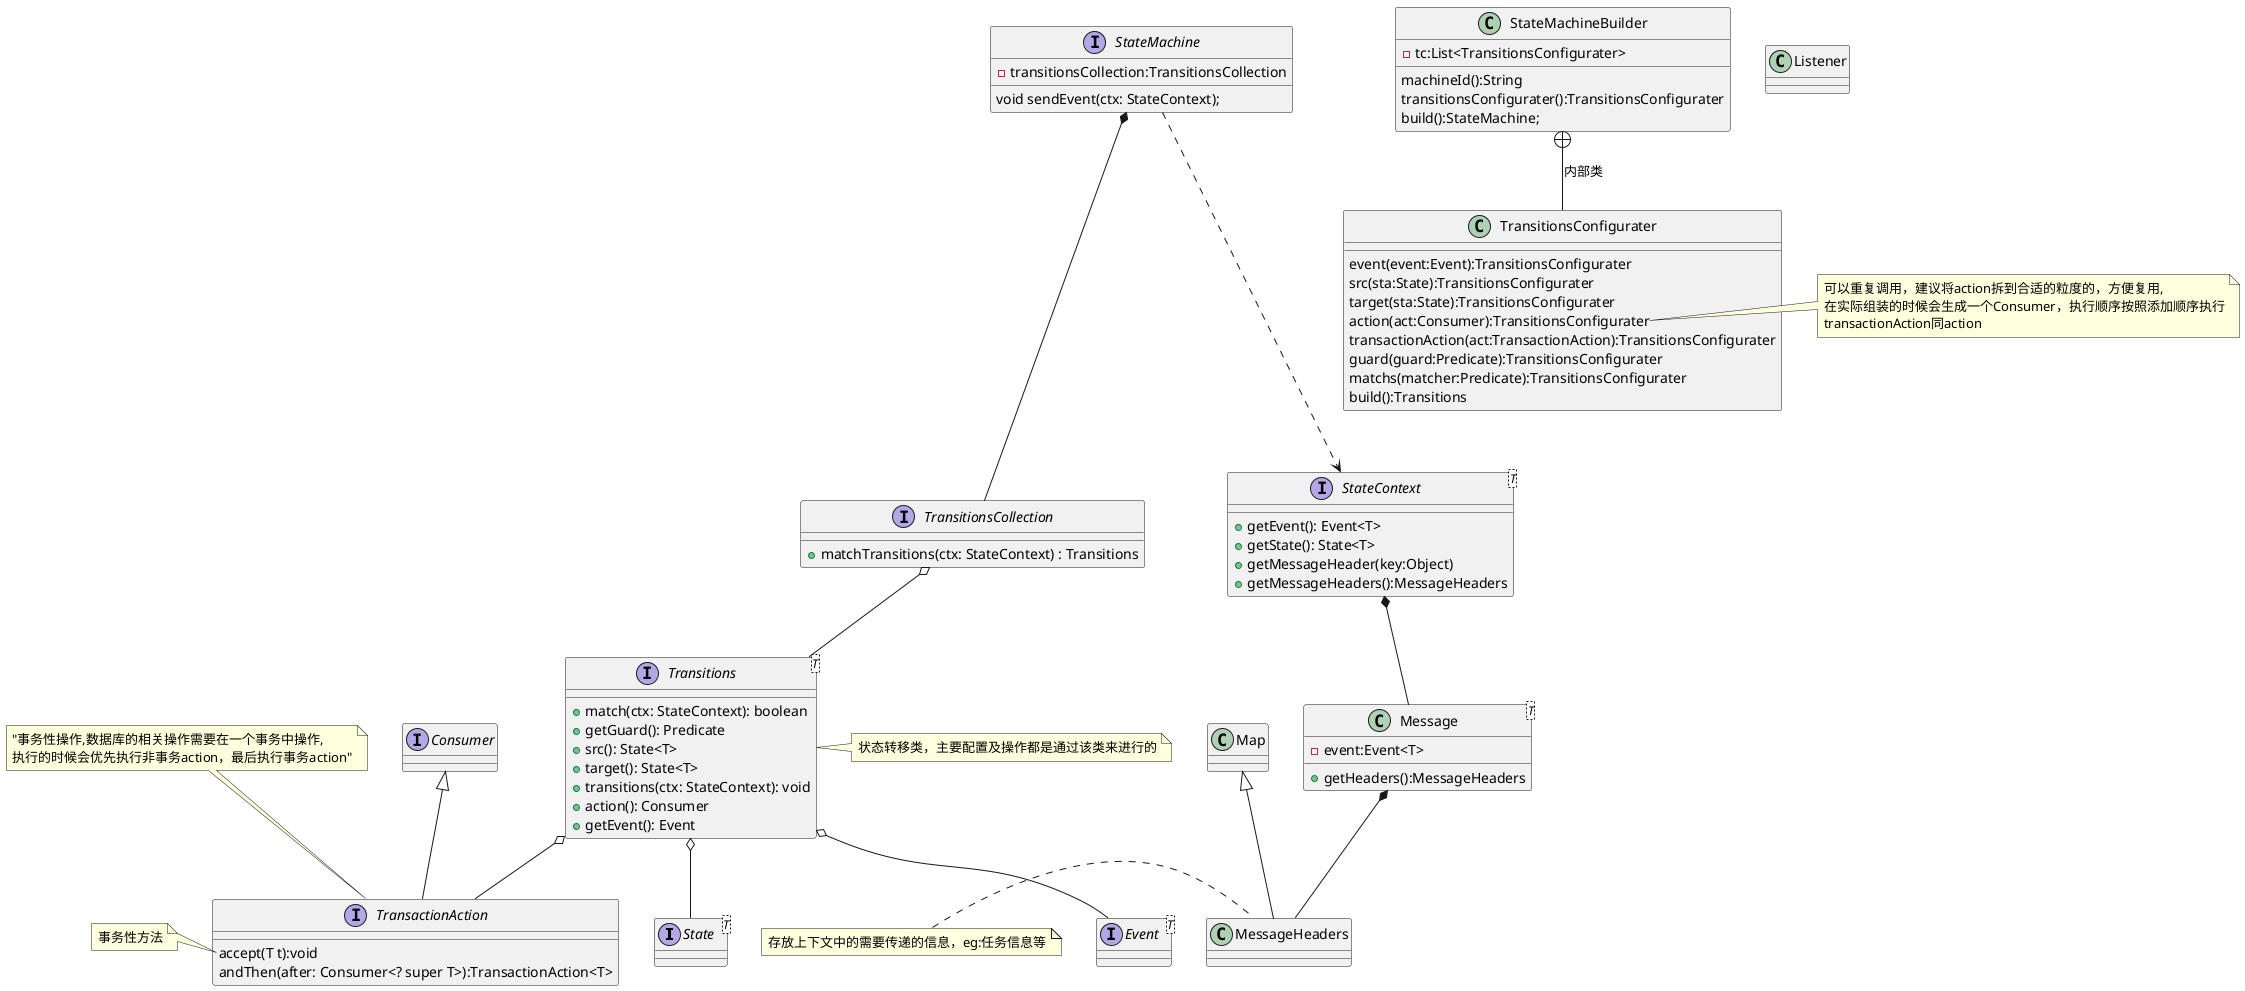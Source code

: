 @startuml
interface State<T> {
}
 interface Event<T> {
}

interface TransactionAction extends Consumer{
    accept(T t):void
    andThen(after: Consumer<? super T>):TransactionAction<T>
}

note top of TransactionAction
 "事务性操作,数据库的相关操作需要在一个事务中操作,
 执行的时候会优先执行非事务action，最后执行事务action"
end note
note left of TransactionAction::accept
事务性方法
end note

note "状态转移类，主要配置及操作都是通过该类来进行的" as tn
tn.left>Transitions
 interface Transitions<T> {
  + match(ctx: StateContext): boolean
  + getGuard(): Predicate
  + src(): State<T>
  + target(): State<T>
  + transitions(ctx: StateContext): void
  + action(): Consumer
  + getEvent(): Event
}

note "存放上下文中的需要传递的信息，eg:任务信息等" as mhn
mhn .right> MessageHeaders
class MessageHeaders extends Map{
}

class Message<T>{
    - event:Event<T>
    + getHeaders():MessageHeaders
}


 interface StateContext<T> {
  + getEvent(): Event<T>
  + getState(): State<T>
  + getMessageHeader(key:Object)
  + getMessageHeaders():MessageHeaders
}


interface TransitionsCollection{
     + matchTransitions(ctx: StateContext) : Transitions
}


interface StateMachine{
   -transitionsCollection:TransitionsCollection
   void sendEvent(ctx: StateContext);
}


class StateMachineBuilder{
     - tc:List<TransitionsConfigurater>
     machineId():String
     transitionsConfigurater():TransitionsConfigurater
     build():StateMachine;
}

class TransitionsConfigurater{
           event(event:Event):TransitionsConfigurater
           src(sta:State):TransitionsConfigurater
           target(sta:State):TransitionsConfigurater
           action(act:Consumer):TransitionsConfigurater
           transactionAction(act:TransactionAction):TransitionsConfigurater
           guard(guard:Predicate):TransitionsConfigurater
           matchs(matcher:Predicate):TransitionsConfigurater
           build():Transitions
}

class Listener{
}



note right of TransitionsConfigurater::action
可以重复调用，建议将action拆到合适的粒度的，方便复用,
在实际组装的时候会生成一个Consumer，执行顺序按照添加顺序执行
transactionAction同action
end note


Transitions o-- Event
Transitions o-- State
Transitions o-- TransactionAction
TransitionsCollection o-- Transitions
Message *-- MessageHeaders
StateContext *-- Message
StateMachine *--- TransitionsCollection
StateMachine ...> StateContext
StateMachineBuilder +-- TransitionsConfigurater:内部类

@enduml

@startuml
title 状态机执行流程

actor 调用者 as caller
boundary 状态机 as sm
control 转移容器 as coll
control 转移 as trans
control Guard函数 as guard
control Action函数 as action

caller -> sm: 组装请求参数
sm -> coll : 匹配Transitions，\n主要匹配条件事件、当前状态、任务类型等
coll --> sm
sm -> trans: 执行
trans -> guard: 执行Guard函数，\n主要是检查业务数据是满足执行条件，eg：时间限制
guard --> trans: 校验当前状态是否符合执行条件
trans -> trans: 执行Transitions
trans -> action: 执行Action函数
action --> trans: 返回执行结果
trans --> sm
sm -> caller: 返回执行结果

@enduml
